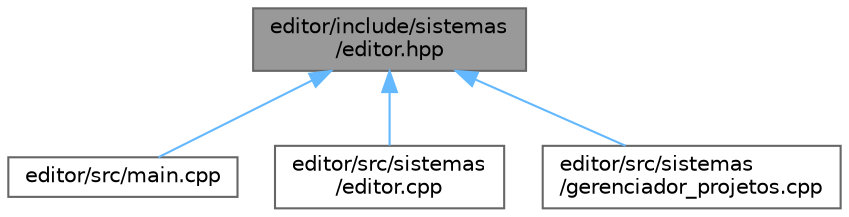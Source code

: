 digraph "editor/include/sistemas/editor.hpp"
{
 // LATEX_PDF_SIZE
  bgcolor="transparent";
  edge [fontname=Helvetica,fontsize=10,labelfontname=Helvetica,labelfontsize=10];
  node [fontname=Helvetica,fontsize=10,shape=box,height=0.2,width=0.4];
  Node1 [id="Node000001",label="editor/include/sistemas\l/editor.hpp",height=0.2,width=0.4,color="gray40", fillcolor="grey60", style="filled", fontcolor="black",tooltip="Gerencia a configuração do luabridge para api lua."];
  Node1 -> Node2 [id="edge1_Node000001_Node000002",dir="back",color="steelblue1",style="solid",tooltip=" "];
  Node2 [id="Node000002",label="editor/src/main.cpp",height=0.2,width=0.4,color="grey40", fillcolor="white", style="filled",URL="$d3/d72/editor_2src_2main_8cpp.html",tooltip=" "];
  Node1 -> Node3 [id="edge2_Node000001_Node000003",dir="back",color="steelblue1",style="solid",tooltip=" "];
  Node3 [id="Node000003",label="editor/src/sistemas\l/editor.cpp",height=0.2,width=0.4,color="grey40", fillcolor="white", style="filled",URL="$d1/d1f/editor_8cpp.html",tooltip=" "];
  Node1 -> Node4 [id="edge3_Node000001_Node000004",dir="back",color="steelblue1",style="solid",tooltip=" "];
  Node4 [id="Node000004",label="editor/src/sistemas\l/gerenciador_projetos.cpp",height=0.2,width=0.4,color="grey40", fillcolor="white", style="filled",URL="$d3/ded/gerenciador__projetos_8cpp.html",tooltip=" "];
}
